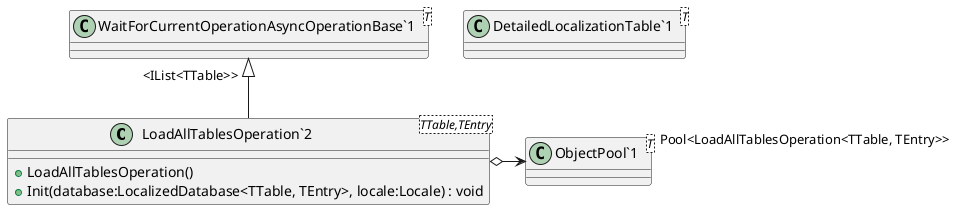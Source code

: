 @startuml
class "LoadAllTablesOperation`2"<TTable,TEntry> {
    + LoadAllTablesOperation()
    + Init(database:LocalizedDatabase<TTable, TEntry>, locale:Locale) : void
}
class "WaitForCurrentOperationAsyncOperationBase`1"<T> {
}
class "DetailedLocalizationTable`1"<T> {
}
class "ObjectPool`1"<T> {
}
"WaitForCurrentOperationAsyncOperationBase`1" "<IList<TTable>>" <|-- "LoadAllTablesOperation`2"
"LoadAllTablesOperation`2" o-> "Pool<LoadAllTablesOperation<TTable, TEntry>>" "ObjectPool`1"
@enduml
